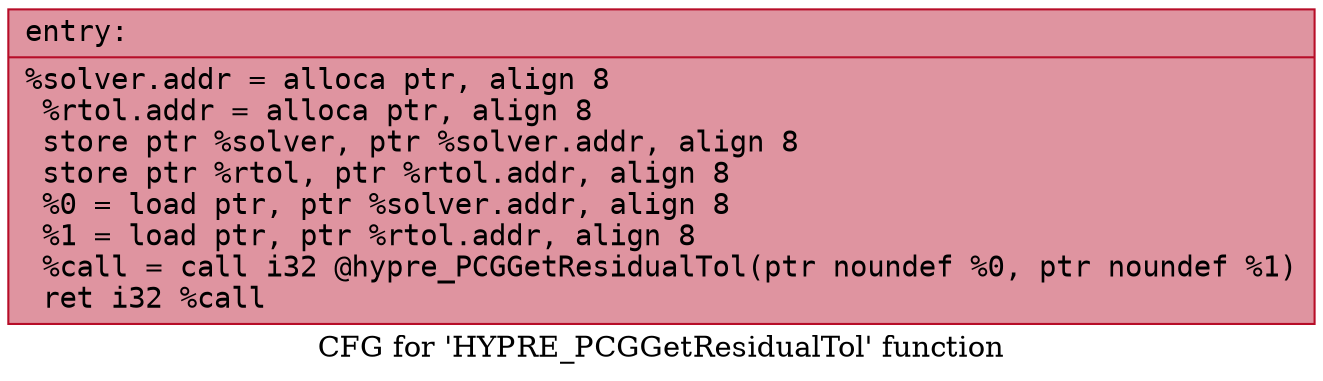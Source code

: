 digraph "CFG for 'HYPRE_PCGGetResidualTol' function" {
	label="CFG for 'HYPRE_PCGGetResidualTol' function";

	Node0x556d45bc2120 [shape=record,color="#b70d28ff", style=filled, fillcolor="#b70d2870" fontname="Courier",label="{entry:\l|  %solver.addr = alloca ptr, align 8\l  %rtol.addr = alloca ptr, align 8\l  store ptr %solver, ptr %solver.addr, align 8\l  store ptr %rtol, ptr %rtol.addr, align 8\l  %0 = load ptr, ptr %solver.addr, align 8\l  %1 = load ptr, ptr %rtol.addr, align 8\l  %call = call i32 @hypre_PCGGetResidualTol(ptr noundef %0, ptr noundef %1)\l  ret i32 %call\l}"];
}
